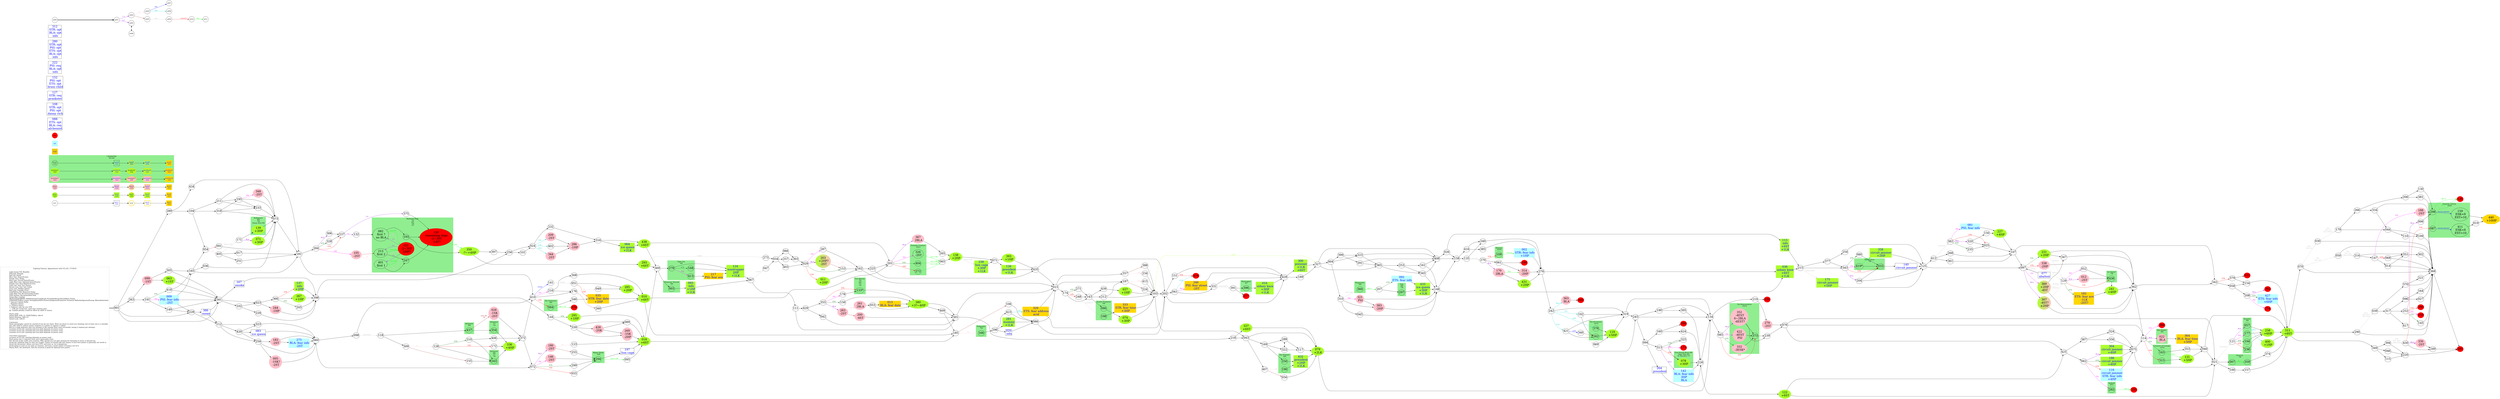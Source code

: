 digraph "Fighting Fantasy: Appointment with F.E.A.R." {
	// graph defaults
	rankdir=LR
	mclimit=20
	nodesep=.3 // changes horizontal separation of nodes
	ranksep=.4 // changes vertical separation of nodes
	node [height=.7
		width=.7
		shape=ellipse
		margin=0]
	edge[weight=5]

	// a box for a graph label
	// note that you can override the defaults set above
	myTitle [label = "Fighting Fantasy: Appointment with F.E.A.R. 17/18/16\n\n \
		Light Green Fill: Benefits\l \
		Pink Fill: Damage\l \
		Red Fill: Death\l \
		Blue Text: Items/Events\l \
		Purple Text: Shops\l \
		Blue Line: Forced Items/Events\l \
		Light Blue Line: Optional Items/Events\l \
		Purple Line: Dice Related Events\l \
		Pink Line: Stat Test Passed\l \
		Brown Line: Stat Test Failed\l \
		Grey Line: Hidden Option\l \
		Red Line: Possible Error\l \
		Gold/Yellow Fill: Required Nodes\l \
		Light Blue Fill: Recommended Nodes\l \
		Gold Outline: Recommended Path\l \
		Green Box: Combat\l \
		SK/ST/LK/AT/AR/HP: Skill/Stamina/Luck/Attack Strength/Attack Round/Hero Points\l \
		STR/PSI/ETS/BLA: Super Strength(red)/Psi-Powers(magenta)/Enhanced Technical Skills(darkgreen)/Energy Blast(darkviolet)\l \
		*: Special Combat Rules\l \
		-: Negative Status\l \
		+: Positive Status\l \
		?: Subtract only for non STR\l \
		^: -1SK per round lost, until next stamina gain\l \
		@: Combat penalty (could be offset by skills or items)\l\l \
		Starts with:\l \
		Initial Skill: STR: 13, PSI/ETS/BLA: 1d6+6\l \
		Initial Stamina: 2d6+12\l \
		Initial Luck: 1d6+6\l\l \
		Comments:\l \
		Some paragraphs cannot be reached if you do not cheat. Most are there to catch you cheating, but at least one is a mistake.\l \
		You only need to reduce enemy stamina to 2 points to capture a villain.\l \
		BLA in a node indicates that you attempt to fire energy blast until successful, losing 2 stamina per attempt.\l \
		Location of F.E.A.R. meeting and true path depends on power used.\l \
		Location of F.E.A.R. meeting and true path depends on power used.\l \
		Location of F.E.A.R. meeting and true path depends on power used.\l\l \
		True Path Comments:\l \
		Location of F.E.A.R. meeting depends on power used.\l \
		Each power has 2 required clues and 2 guessable clues.\l \
		Not all end of day nodes give stamina. Why should you not gain stamina for listening to music is beyond me.\l \
		Avoid the radiation dogs as they are stupid. Chance of instant kill and chance to lose hero points is generally not worth it.\l \
		Avoid the devastator unless you have ETS, and even so, he is dangerous.\l \
		Avoid going to aunt as you gain no stamina, and have a good chance of losing a lot of it.\l \
		Danny Rich, the alchemist, and the assassin is good for optional hero points.\l"
		color = "gray"
		shape = "box"
		margin = 0.1]

	subgraph Required {
		node [style = "filled" color = "gold" fillcolor = "gold" fontcolor = "blue" shape = "rect"]
		key3
		boo5
		dam5
		monboo5
		mondam5
		mon5
		013
		035
		182
		217
		246
		329
		333
		364
		440 [fontcolor = "black" shape = "octagon" label = "\N\n +10HP"]
	}

	subgraph Required2 {
		node [style = "filled" color = "gold2" fillcolor = "gold2" fontcolor = "blue" shape = "rect"]
		req2
	}

	subgraph Recommended {
		node [penwidth = 3 color = "gold"]
		txt2
		key2 [shape = "rect" fontcolor = "blue"]
		boo3 [style = "filled" fillcolor = "greenyellow"]
		boo4 [style = "filled" fillcolor = "greenyellow"]
		dam3 [style = "filled" fillcolor = "pink"]
		dam4 [style = "filled" fillcolor = "pink"]
		monboo3 [style = "filled" fillcolor = "greenyellow"]
		monboo4 [style = "filled" fillcolor = "greenyellow"]
		mondam3 [style = "filled" fillcolor = "pink"]
		mondam4 [style = "filled" fillcolor = "pink"]
		mon3
		mon4
	}
	
	subgraph Optional {
		node [style = "filled" color = "paleturquoise1" fillcolor = "paleturquoise1" fontcolor = "blue" shape = "rect"]
		opt
		002
		009
		081
		092
		116
		142
		275
		427
	}

	subgraph Combat {
		style = "filled" color = "palegreen2"
		subgraph cluster_MONSTER {
			label = "? MONSTER\n 0/0 0/0"
			mon1 [label = "\N\n text"]
			mon2 [shape = "rect" fontcolor = "blue" label = "\N\n text"]
			mon3 [label = "\N\n text"]
			mon4 [shape = "rect" fontcolor = "blue" label = "\N\n text"]
			mon5 [shape = "rect" fontcolor = "blue" label = "\N\n text"]
			monboo1 [style = "filled" color = "greenyellow" label = "\N\n text"]
			monboo2 [shape = "rect" style = "filled" color = "greenyellow" fontcolor = "blue" label = "\N\n text"]
			monboo3 [label = "\N\n text"]
			monboo4 [shape = "rect" fontcolor = "blue" label = "\N\n text"]
			monboo5 [shape = "rect" fontcolor = "blue" label = "\N\n text"]
			mondam1 [style = "filled" color = "pink" label = "\N\n text"]
			mondam2 [shape = "rect" style = "filled" color = "pink" fontcolor = "blue" label = "\N\n text"]
			mondam3 [label = "\N\n text"]
			mondam4 [shape = "rect" fontcolor = "blue" label = "\N\n text"]
			mondam5 [shape = "rect" fontcolor = "blue" label = "\N\n text"]
		}
		subgraph cluster_BODYGUARD_DANNY_RICH {
			label = "Bodyguard\n 8/9\n 7/8\n Danny Rich 9/8"
			139 [style = "filled" color = "greenyellow" label = "\N\n +3HP"]
		}
		subgraph cluster_ALCHEMIST {
			label = "Alchemist\n 8/6"
			437
		}
		subgraph cluster_ALCHEMIST2 {
			label = "Alchemist\n 7/7\n 7/6"
			354
		}
		subgraph cluster_ALCHEMIST3 {
			label = "Alchemist\n 8/6\n 7/7\n 7/6"
			243
		}
		subgraph cluster_RADIATION_DOG {
			label = "Radiation Dog*\n 7/5\n 6/5\n 7/6\n 7/7"
			031 [style = "filled" color = "red" label = "\N\n -2~3ST\n -1HP?"]
			082 [label = "\N\n first ?\n no BLA"]
			120 [style = "filled" color = "red" label = "\N\n remaining dogs\n -2~3ST\n -1AT?"]
			193
			213 [label = "\N\n first 2"]
			247
			401 [label = "\N\n first 1"]
		}
		subgraph cluster_THE_TORMENTOR {
			label = "The Tormentor\n 8/9"
			084
		}
		subgraph cluster_RIPPER_SHARK {
			label = "Ripper Shark\n 10/8"
			294
		}
		subgraph cluster_TIGER_CAT {
			label = "Tiger Cat\n 9/8"
			168
			278
			413
		}
		subgraph cluster_CHAINSAW_BRONSKI {
			label = "\'Chainsaw\' Bronski\n 8/8"
			003
		}
		subgraph cluster_FOUNTAIN_CREATURE {
			label = "Fountain Creature\n 10/11"
			272
			326
			404
		}
		subgraph cluster_PICKPOCKET {
			label = "Pickpocket\n 7/6"
			166
		}
		subgraph cluster_FIRE_WARRIOR {
			label = "Fire Warrior\n 7/6\n 6/6\n 7/5\n 7/5"
			133 [label = "\N*"]
		}
		subgraph cluster_SCARLET_PRANKSTER {
			label = "Scarlet Prankster\n 9/8"
			090
			198
		}
		subgraph cluster_MANTRAPPER {
			label = "Mantrapper\n 8/7"
			396
		}
		subgraph cluster_THE_SERPENT {
			label = "The Serpent*\n 8/8"
			196
			250
		}
		subgraph cluster_RINGMASTER {
			label = "Ringmaster\n 8/6"
			360
		}
		subgraph cluster_LION {
			label = "Lion\n 8/9\n 7/8"
			297
		}
		subgraph cluster_MUMMY {
			label = "Mummy\n 10/10"
			109
		}
		subgraph cluster_FOUR_ARMED_BEAST_TIGER_MAN_DR_MACABRE {
			label = "Four-Armed Beast 8/6\n Tiger Man 9/5\n Dr Macabre 7/7"
			078 [style = "filled" color = "greenyellow" label = "\N\n +3HP"]
		}
		subgraph cluster_THE_DEVASTATOR {
			label = "The Devastator\n 14/12"
			262
			378
		}
		subgraph cluster_THE_REINCARNATION {
			label = "The Reincarnation\n 10/12"
			422 [style = "filled" color = "pink" label = "\N\n -4EST\n PSI"]
			332 [style = "filled" color = "pink" label = "\N\n -3ESK*"]
			352 [style = "filled" color = "pink" label = "\N\n -4EST\n 0~2BLA\n -6EST?"]
			373
		}
		subgraph cluster_SIDNEY_KNOX {
			label = "Sidney Knox\n 7/6"
			033
			419 [label = "\N*"]
		}
		subgraph cluster_CREATURE_OF_CARNAGE {
			label = "Creature of Carnage\n 12/14"
			163
			315
		}
		subgraph cluster_ILLYA_KARPOV {
			label = "Illya Karpov\n 8/8"
			022 [style = "filled" color = "pink" label = "\N\n BLA"]
		}
		subgraph cluster_ANDROID {
			label = "Android\n 9/11"
			282
		}
		subgraph cluster_ICE_QUEEN {
			label = "Ice Queen*\n 7/8"
			436
		}
		subgraph cluster_ASSASSIN {
			label = "Assassin\n 7/6"
			007
			359
		}
		subgraph cluster_ASSASSIN2 {
			label = "Assassin\n 9/8"
			057
			177
			194
			236
		}
		subgraph cluster_TITANIUM_CYBORG {
			label = "Titanium Cyborg\n 18/20"
			087
			159 [label = "\N\n ESK=9\n EST=10"]
			298
			411 [label = "\N\n ESK=9\n EST=10"]
		}
	}

	subgraph Death {
		node [style = "filled" color = "red"]
		dea
		008
		031
		032
		048
		059
		136
		173
		184
		230
		277
		274
		292
		335
		376
		384
		390
		392
		414
	}

	subgraph Boost {
		node [style = "filled" color = "greenyellow"]
		boo1 [label = "\N\n text"]
		boo2 [shape = "rect" fontcolor = "blue" label = "\N\n text"]
		boo3 [label = "\N\n text"]
		boo4 [shape = "rect" fontcolor = "blue" label = "\N\n text"]
		boo5 [shape = "rect" fontcolor = "blue" label = "\N\n text"]
		002 [shape = "rect" fontcolor = "blue" label = "\N\n STR: fear info\n +1HP" tooltip = "executive jet"]
		010 [label = "\N\n +6ST"]
		011 [label = "\N\n +2HP"]
		016 [shape = "rect" fontcolor = "blue" label = "\N\n sidney knox\n +3HP\n +1LK" tooltip = "-40 reference"]
		018 [label = "\N\n +6ST"]
		035 [shape = "rect" fontcolor = "blue" label = "\N\n STR: fear date\n +2HP" tooltip = "27th"]
		037 [label = "\N\n +1HP"]
		038 [shape = "rect" fontcolor = "blue" label = "\N\n sidney knox\n +6ST\n +1LK" tooltip = "-40 reference"]
		063 [label = "\N\n +1ST"]
		064 [shape = "rect" fontcolor = "blue" label = "\N\n ice queen\n +1LK" tooltip = "-20 reference"]
		074 [label = "\N\n +3HP"]
		078 [label = "\N\n +3HP"]
		079 [label = "\N\n +2LK"]
		081 [shape = "rect" fontcolor = "blue" label = "\N\n PSI: fear info" tooltip = "gold watch"]
		093 [shape = "rect" fontcolor = "blue" label = "\N\n info\n +1HP\n +1LK" tooltip = "lola manche"]
		113 [shape = "rect" fontcolor = "blue" label = "\N\n info\n +6ST\n +1LK" tooltip = "appliances of the future"]
		116 [shape = "rect" fontcolor = "blue" label = "\N\n circuit jammer\n STR: fear info\n +4HP" tooltip = "parker airport"]
		119 [label = "\N\n +5HP"]
		122 [label = "\N\n +6ST"]
		124 [shape = "rect" fontcolor = "blue" label = "\N\n mantrapper\n 2HP\n +1LK" tooltip = "+60 reference"]
		131 [label = "\N\n +5HP"]
		126 [shape = "rect" fontcolor = "blue" label = "\N\n president\n +1LK" tooltip = "+100 reference"]
		137 [shape = "rect" fontcolor = "blue" label = "\N\n info\n +2HP" tooltip = "fear summit opposite 35"]
		138 [label = "\N\n +2HP"]
		142 [shape = "rect" fontcolor = "blue" label = "\N\n BLA: fear info\n 3HP\n BLA" tooltip = "Clancey Bay"]
		175 [shape = "rect" fontcolor = "blue" label = "\N\n circuit jammer\n +5HP"]
		186 [shape = "rect" fontcolor = "blue" label = "\N\n circuit jammer\n +4HP"]
		203 [color = "greenyellow:pink" label = "\N\n +2HP?\n -2ST"]
		227 [label = "\N\n +4HP"]
		231 [label = "\N\n +2HP"]
		238 [shape = "rect" fontcolor = "blue" label = "\N\n lion cage\n +3HP\n +1LK" tooltip = "+50 reference"]
		241 [label = "\N\n +4HP"]
		258 [label = "\N\n +6HP"]
		267 [label = "\N\n +1HP"]
		285 [label = "\N\n +2HP"]
		281 [shape = "rect" fontcolor = "blue" label = "\N\n mummy\n +1LK" tooltip = "2x reference"]
		293 [label = "\N\n +6ST"]
		295 [label = "\N\n +1HP"]
		300 [shape = "rect" fontcolor = "blue" label = "\N\n poisoner\n +1LK\n +6ST" tooltip = "-30 reference"]
		304 [shape = "rect" fontcolor = "blue" label = "\N\n circuit jammer\n +4HP"]
		307 [color = "greenyellow:pink" label = "\N\n -4ST?\n &plusmn;2HP"]
		311 [label = "\N\n +6ST"]
		333 [shape = "rect" fontcolor = "blue" label = "\N\n STR: fear time\n +3HP" tooltip = "9am"]
		336 [label = "\N\n +4HP"]
		337 [label = "\N\n +6ST"]
		350 [label = "\N\n -?~+4HP"]
		358 [shape = "rect" fontcolor = "blue" label = "\N\n circuit jammer\n +2HP"]
		364 [shape = "rect" fontcolor = "blue" label = "\N\n BLA: fear time\n +5HP" tooltip = "11am"]
		371 [label = "\N\n +3HP"]
		380 [label = "\N\n +3?~4HP"]
		389 [color = "greenyellow:pink" label = "\N\n +2HP\n -4ST"]
		393 [label = "\N\n +1HP"]
		400 [label = "\N\n +1HP"]
		427 [shape = "rect" fontcolor = "blue" label = "\N\n ETS: fear info\n +6HP" tooltip = "chinese laundry"]
		431 [label = "\N\n +2HP"]
		432 [shape = "rect" fontcolor = "blue" label = "\N\n president\n +2HP\n +2LK" tooltip = "+100 reference"]
		433 [shape = "rect" fontcolor = "blue" label = "\N\n ice queen\n +3HP\n +1LK" tooltip = "-20 reference"]
		438 [label = "\N\n +6ST"]
	}

	subgraph Damage {
		node [style = "filled" color = "pink"]
		dam1 [label = "\N\n text"]
		dam2 [shape = "rect" fontcolor = "blue" label = "\N\n text"]
		dam3 [label = "\N\n text"]
		dam4 [shape = "rect" fontcolor = "blue" label = "\N\n text"]
		dam5 [shape = "rect" fontcolor = "blue" label = "\N\n text"]
		005 [label = "\N\n -1SK?\n -2ST"]
		009 [shape = "rect" fontcolor = "blue" label = "\N\n PSI: fear info\n -2ST" tooltip = "pawnbroker"]
		012 [label = "\N\n -2ST"]
		028 [label = "\N\n -1SK\n -2ST"]
		099 [label = "\N\n -1ST"]
		105 [label = "\N\n -2ST"]
		146 [label = "\N\n -2ST"]
		170 [label = "\N\n 2BLA"]
		180 [label = "\N\n -2ST"]
		182 [shape = "rect" fontcolor = "blue" label = "\N\n ETS: fear ave\n -1LK\n -2ST?" tooltip = "3rd Ave"]
		183 [label = "\N\n -2ST"]
		188 [label = "\N\n -2ST"]
		200 [label = "\N\n -4ST"]
		209 [label = "\N\n -1SK\n -3ST"]
		209 [label = "\N\n -2ST"]
		217 [shape = "rect" fontcolor = "blue" label = "\N\n PSI: fear ave" tooltip = "5th Ave"]
		244 [label = "\N\n -1HP"]
		246 [shape = "rect" fontcolor = "blue" label = "\N\n PSI: fear street\n -2ST" tooltip = "209th Street"]
		261 [label = "\N\n 2BLA"]
		269 [label = "\N\n -1SK\n -2HP"]
		275 [shape = "rect" fontcolor = "blue" label = "\N\n BLA: fear info\n -2ST" tooltip = "submarine"]
		279 [label = "\N\n -2ST"]
		283 [label = "\N\n -2ST"]
		286 [label = "\N\n -1HP"]
		314 [label = "\N\n -2HP"]
		326 [label = "\N\n -2ST"]
		330 [label = "\N\n -2ST"]
		338 [label = "\N\n -2HP"]
		344 [label = "\N\n -2ST"]
		348 [label = "\N\n -2ST"]
		363 [label = "\N\n BLA"]
		367 [label = "\N\n 2BLA"]
		383 [label = "\N\n -2HP"]
		426 [label = "\N\n -2SK"]
	}
	
	subgraph Psi {
		node [style = "filled" color = "pink"]
		321 [label = "\N\n PSI"]
	}

	subgraph Key_Item {
		node [fontcolor = "blue" shape = "rect"]
		key1 [label = "\N\n text"]
		key2 [label = "\N\n text"]
		key3 [label = "\N\n text"]
		013 [label = "\N\n BLA: fear date" tooltip = "28th"]
		020 [label = "\N\n info" tooltip = "map, 12th Street, 2nd Ave"]
		077 [label = "\N\n abattoir" tooltip = "reference 129"]
		083 [label = "\N\n ice queen" tooltip = "-20 reference"]
		088 [label = "\N\n ETS: opt\n BLA: req\n alchemist" tooltip = "128th Street, 10th Ave"]
		092 [label = "\N\n ETS: fear info" tooltip = "quicksilver"]
		108 [label = "\N\n STR: opt\n PSI: opt\n danny rich" tooltip = "113, 58th Street"]
		127 [label = "\N\n STR: req\n prankster" tooltip = "-50 reference"]
		152 [label = "\N\n PSI: opt\n ETS: opt\n brain child" tooltip = "100th Street"]
		140 [label = "\N\n circuit jammer"]
		167 [label = "\N\n smoke" tooltip = "-20 reference"]
		197 [label = "\N\n lion cage" tooltip = "444-5666, lion cage, +50 reference"]
		222 [label = "\N\n PSI: req\n BLA: opt\n info" tooltip = "tiger cat can disguise as a pussy cat"]
		264 [label = "\N\n president" tooltip = "+100 reference"]
		280 [label = "\N\n STR: opt\n PSI: opt\n ETS: opt\n BLA: opt\n info" tooltip = "tormenter/richard storm, ice queen/slyvia frost, dr macabre/marcus buletta, likely to rob chemist"]
		312 [label = "\N\n STR: opt\n BLA: opt\n info" tooltip = "rat-face flanagan and marcus buletta know assassination attempt"]
		329 [label = "\N\n ETS: fear address\n acid" tooltip = "address 176"]
		386 [label = "\N\n susan" tooltip = "555-9999"]

	}

	mon1 -> mon2 -> mon3 -> mon4 -> mon5
	boo1 -> boo2 -> boo3 -> boo4 -> boo5
	dam1 -> dam2 -> dam3 -> dam4 -> dam5
	txt1 -> key1 -> txt2 -> key2 -> key3
	monboo1 -> monboo2 -> monboo3 -> monboo4 -> monboo5
	mondam1 -> mondam2 -> mondam3 -> mondam4 -> mondam5

	myTitle -> 001 [penwidth = 3 arrowhead = none]
	z000 -> z001 [penwidth = 3]
	z001 -> z002 [color = "purple" fontcolor = "purple" label = "1-3"]
	z001 -> z003 [color = "purple" fontcolor = "purple" label = "4-6"]
	z002 -> z004 [color = "pink" fontcolor = "pink" label = "LK"]
	z002 -> z005 [color = "brown" fontcolor = "brown"]
	z003 -> z006 [dir = "both"]
	z004 -> z007 [color = "blue" fontcolor = "blue" label = "req"]
	z004 -> z008 [color = "cyan3" fontcolor = "cyan3" label = "-opt"]
	z005 -> z009 [color = "grey" fontcolor = "grey" label = "info"]
	z009 -> z010 [color = "red" fontcolor = "red" label = "error(?)"]
	z010 -> z011 [color = "green" fontcolor = "green" label = "flee"]
	{
		rank = same
		z003
		z006
	}
	{
		rank = same
		010
		018
		438
		293
	}
	{
		rank = same
		079
		327
	}
	{
		rank = same
		038
		076
		113
		122
	}
	
	001 -> 263
	001 -> 289
	001 -> 228
	001 -> 341
	002 -> 276
	003 -> 093
	004 -> 399
	004 -> 310
	004 -> 223
	005 -> 060
	006 -> 298
	007 -> 359 [color = "green" fontcolor = "green" label = "AR>2"]
	008
	009 -> 165
	009 -> 341
	009 -> 228
	010 -> 201
	010 -> 185
	011 -> 162
	012 -> 436
	013 -> 380
	014 -> 351
	014 -> 368
	015 -> 187
	015 -> 174
	015 -> 357
	016 -> 428
	017 -> 181
	018 -> 369
	018 -> 185
	019 -> 440
	020 -> 086
	021 -> 100
	021 -> 007
	021 -> 121 [color = "grey" fontcolor = "grey" label = "president"]
	022 -> 364
	023 -> 366
	023 -> 244
	024 -> 402 [color = "cyan3" fontcolor = "cyan3" label = "ETS"]
	024 -> 209 [color = "cyan3" fontcolor = "cyan3" label = "PSI"]
	024 -> 344 [color = "cyan3" fontcolor = "cyan3" label = "BLA"]
	024 -> 232
	025 -> 107
	026 -> 158
	026 -> 113
	027 -> 368
	028 -> 372
	029 -> 287 [color = "magenta" fontcolor = "magenta" label = "PSI"]
	029 -> 203 [color = "darkviolet" fontcolor = "darkviolet" label = "BLA"]
	029 -> 011 [color = "red" fontcolor = "red" label = "STR"]
	029 -> 153 [color = "darkgreen" fontcolor = "darkgreen" label = "ETS"]
	030 -> 368
	030 -> 179 [color = "grey" fontcolor = "grey" label = "ETS\n fear ave\n fear address"]
	//031 -> 082 [color = "purple" fontcolor = "purple" label = "1-5"]
	082 -> 031 [dir = back color = "purple" fontcolor = "purple" label = "1-5"]
	//031 -> 082 [color = "pink" fontcolor = "pink" label = "LK"]
	082 -> 031 [dir = back color = "pink" fontcolor = "pink" label = "LK"]
	//031 -> 213 [color = "purple" fontcolor = "purple" label = "1-5"]
	213 -> 031 [dir = back color = "purple" fontcolor = "purple" label = "1-5"]
	//031 -> 213 [color = "pink" fontcolor = "pink" label = "LK"]
	213 -> 031 [dir = back color = "pink" fontcolor = "pink" label = "LK"]
	//031 -> 401 [color = "purple" fontcolor = "purple" label = "1-5"]
	401 -> 031 [dir = back color = "purple" fontcolor = "purple" label = "1-5"]
	//031 -> 401 [color = "pink" fontcolor = "pink" label = "LK"]
	401 -> 031 [dir = back color = "pink" fontcolor = "pink" label = "LK"]
	032
	033 -> 140
	034 -> 066
	034 -> 403
	034 -> 257
	035 -> 010
	036 -> 073
	037 -> 103
	038 -> 215
	039 -> 370
	039 -> 317
	040 -> 021
	040 -> 311
	041 -> 246 [color = "magenta" fontcolor = "magenta" label = "PSI"]
	041 -> 414 [color = "cyan3" fontcolor = "cyan3" label = "STR"]
	041 -> 331
	042 -> 301
	043 -> 407
	043 -> 169
	043 -> 079
	044 -> 199
	044 -> 110
	045 -> 148
	046 -> 220
	047 -> 034
	048
	049 -> 285
	050 -> 214 [color = "grey" fontcolor = "grey" label = "PSI\n fear ave\n fear street"]
	050 -> 368
	051 -> 035 [color = "red" fontcolor = "red" label = "STR"]
	051 -> 285
	052 -> 436
	053 -> 013
	053 -> 380
	054 -> 405 [color = "pink" fontcolor = "pink" label = "LK"]
	054 -> 091 [color = "brown" fontcolor = "brown"]
	055 -> 294
	056 -> 079
	057 -> 400 [color = "cyan3" fontcolor = "cyan3" label = "BLA"]
	057 -> 258
	058 -> 154
	058 -> 208
	059
	060 -> 072
	060 -> 098
	061 -> 184
	061 -> 314
	062 -> 186 [color = "darkgreen" fontcolor = "darkgreen" label = "ETS"]
	062 -> 116 [color = "red" fontcolor = "red" label = "STR"]
	062 -> 282 [color = "magenta" fontcolor = "magenta" label = "PSI"]
	062 -> 304 [color = "darkviolet" fontcolor = "darkviolet" label = "BLA"]
	063 -> 341
	064 -> 438
	065 -> 138
	066 -> 303
	067 -> 111
	067 -> 047 [color = "grey" fontcolor = "grey" label = "smoke"]
	068 -> 351
	068 -> 368
	069 -> 119
	070 -> 030 [color = "grey" fontcolor = "grey" label = "ETS\n fear ave"]
	070 -> 050 [color = "grey" fontcolor = "grey" label = "PSI\n fear ave"]
	070 -> 368
	071 -> 126
	071 -> 393
	072 -> 299 [color = "darkgreen" fontcolor = "darkgreen" label = "ETS"]
	072 -> 180 [color = "darkviolet" fontcolor = "darkviolet" label = "BLA"]
	072 -> 146 [color = "magenta" fontcolor = "magenta" label = "PSI"]
	072 -> 055 [color = "red" fontcolor = "red" label = "STR"]
	073 -> 181
	074 -> 103
	075 -> 021
	075 -> 114
	076 -> 425
	076 -> 021
	076 -> 114
	//077 -> 097
	078 -> 226
	079 -> 245
	079 -> 134
	080 -> 033
	081 -> 227
	082 -> 031 [color = "green" fontcolor = "green" label = "lose AR"]
	082 -> 193
	083 -> 060
	084 -> 346
	084 -> 376 [color = "green" fontcolor = "green" label = "AR > 10"]
	085 -> 332 [color = "darkgreen" fontcolor = "darkgreen" label = "ETS"]
	085 -> 422 [color = "magenta" fontcolor = "magenta" label = "PSI"]
	085 -> 352 [color = "darkviolet" fontcolor = "darkviolet" label = "BLA"]
	085 -> 373 [color = "red" fontcolor = "red" label = "STR"]
	086 -> 015
	086 -> 202
	087 -> 411 [color = "blue" fontcolor = "blue" label = "circuit jammer"]
	087 -> 136 [color = "green" fontcolor = "green" label = "AR>3"]
	088
	089 -> 018
	090 -> 074
	091 -> 073
	092 -> 433
	093 -> 067
	094 -> 313
	094 -> 160
	094 -> 264
	095 -> 018
	096 -> 027
	096 -> 164
	097 -> 389 [color = "magenta" fontcolor = "magenta" label = "PSI"]
	097 -> 307 [color = "darkviolet" fontcolor = "darkviolet" label = "BLA"]
	097 -> 338 [color = "red" fontcolor = "red" label = "STR"]
	097 -> 231 [color = "darkgreen" fontcolor = "darkgreen" label = "ETS"]
	097 -> 077 [dir = both color = "grey:black" fontcolor = "grey" label = "ice queen"]
	098 -> 410
	098 -> 118 [color = "grey" fontcolor = "grey" label = "alchemist"]
	099 -> 063
	099 -> 305
	100 -> 157
	101 -> 024
	102 -> 023
	102 -> 229
	103 -> 202
	103 -> 327 [color = "greenyellow" fontcolor = "greenyellow" label = "+6ST"]
	103 -> 043
	104 -> 318
	104 -> 211
	104 -> 054
	105 -> 401 [color = "pink" fontcolor = "pink" label = "LK"]
	105 -> 213 [color = "brown" fontcolor = "brown"]
	106 -> 086
	107 -> 342
	107 -> 097
	108
	109 -> 002 [color = "green" fontcolor = "green" label = "EST&le;4"]
	110 -> 199
	111 -> 429
	111 -> 301
	112 -> 420
	112 -> 323
	112 -> 259
	113 -> 215
	114 -> 315 [color = "red" fontcolor = "red" label = "STR"]
	114 -> 384 [color = "magenta" fontcolor = "magenta" label = "PSI"]
	114 -> 022 [color = "darkviolet" fontcolor = "darkviolet" label = "BLA"]
	114 -> 163 [color = "darkgreen" fontcolor = "darkgreen" label = "ETS"]
	115 -> 220
	116 -> 075
	117 -> 079
	118 -> 437
	118 -> 309
	119 -> 319
	120 -> 350 [color = "green" fontcolor = "green" label = "win"]
	121 -> 236 [color = "red" fontcolor = "red" label = "STR"]
	121 -> 057 [color = "darkviolet" fontcolor = "darkviolet" label = "BLA"]
	121 -> 177 [color = "magenta" fontcolor = "magenta" label = "PSI"]
	121 -> 194 [color = "darkgreen" fontcolor = "darkgreen" label = "ETS"]
	122 -> 021
	122 -> 425
	123 -> 018
	124 -> 067
	125 -> 412
	125 -> 097
	126 -> 435
	127
	128 -> 172 [color = "red" fontcolor = "red" label = "STR"]
	128 -> 210 [color = "darkgreen" fontcolor = "darkgreen" label = "ETS"]
	128 -> 243
	129 -> 436 [color = "red" fontcolor = "red" label = "STR"]
	129 -> 182 [color = "darkgreen" fontcolor = "darkgreen" label = "ETS"]
	129 -> 052 [color = "magenta" fontcolor = "magenta" label = "PSI"]
	129 -> 012 [color = "darkviolet" fontcolor = "darkviolet" label = "BLA"]
	130 -> 298
	131 -> 040
	132 -> 082
	133 -> 380
	134 -> 219
	134 -> 085
	135 -> 240
	135 -> 270 [color = "grey" fontcolor = "grey" label = "mummy"]
	136
	137 -> 398
	138 -> 071
	138 -> 238 [color = "grey" fontcolor = "grey" label = "brain child"]
	139 -> 073
	140 -> 125
	141 -> 051 [color = "grey" fontcolor = "grey" label = "susan"]
	142 -> 226
	143 -> 439
	143 -> 090
	143 -> 212
	144 -> 295 [color = "darkgreen" fontcolor = "darkgreen" label = "ETS"]
	144 -> 339
	145 -> 368
	146 -> 294
	147 -> 068 [color = "red" fontcolor = "red" label = "STR"]
	147 -> 188 [color = "magenta" fontcolor = "magenta" label = "PSI"]
	147 -> 014
	148 -> 158
	148 -> 038
	149 -> 341
	149 -> 228
	150 -> 227
	151 -> 428
	151 -> 414 [color = "red" fontcolor = "red" label = "STR"]
	152
	153 -> 162
	154 -> 311
	155 -> 243
	156 -> 380
	157 -> 311
	158 -> 416
	158 -> 135
	159 -> 440
	160 -> 424
	160 -> 008
	161 -> 408
	161 -> 148
	162 -> 015
	162 -> 225
	163 -> 353
	163 -> 131 [color = "green" fontcolor = "green" label = "win"]
	164 -> 368
	165 -> 036
	165 -> 054
	165 -> 181
	166 -> 296
	167 -> 398
	168 -> 124
	169 -> 322
	169 -> 288
	169 -> 250
	170 -> 314 [color = "green" fontcolor = "green" label = "flee"]
	170 -> 431
	171 -> 371 [color = "darkviolet" fontcolor = "darkviolet" label = "BLA"]
	171 -> 139
	172 -> 336
	173
	174 -> 248 [color = "red" fontcolor = "red" label = "STR"]
	174 -> 271 [color = "darkgreen" fontcolor = "darkgreen" label = "ETS"]
	174 -> 143
	175 -> 125
	176 -> 049 [color = "pink" fontcolor = "pink" label = "SK"]
	176 -> 260 [color = "brown" fontcolor = "brown"]
	177 -> 258
	178 -> 133
	179 -> 266
	179 -> 044
	180 -> 123 [color = "pink" fontcolor = "pink" label = "SK"]
	180 -> 255 [color = "brown" fontcolor = "brown"]
	181 -> 284
	181 -> 410
	182 -> 241
	183 -> 275
	183 -> 060
	184
	185 -> 166 [color = "pink" fontcolor = "pink" label = "SK"]
	185 -> 106 [color = "brown" fontcolor = "brown"]
	186 -> 075
	187 -> 415 [color = "pink" fontcolor = "pink" label = "SK"]
	187 -> 224 [color = "brown" fontcolor = "brown"]
	188 -> 298
	189 -> 327
	190 -> 134
	190 -> 395
	191 -> 418 [color = "darkgreen" fontcolor = "darkgreen" label = "ETS"]
	191 -> 009 [color = "magenta" fontcolor = "magenta" label = "PSI"]
	191 -> 149
	192 -> 262
	192 -> 319
	193 -> 120
	193 -> 350
	194 -> 258
	195 -> 348 [color = "magenta" fontcolor = "magenta" label = "PSI"]
	195 -> 233
	195 -> 073
	196 -> 432
	197 -> 018
	198 -> 333
	199 -> 368
	200 -> 301
	201 -> 272 [color = "red" fontcolor = "red" label = "STR"]
	201 -> 326 [color = "magenta" fontcolor = "magenta" label = "PSI"]
	201 -> 367 [color = "darkviolet" fontcolor = "darkviolet" label = "BLA"]
	201 -> 404 [color = "darkgreen" fontcolor = "darkgreen" label = "ETS"]
	202 -> 151
	202 -> 041
	202 -> 428
	203 -> 153 [color = "brown" fontcolor = "brown"]
	203 -> 162 [color = "pink" fontcolor = "pink" label = "SK"]
	204 -> 033
	204 -> 125
	205 -> 398
	206 -> 381
	206 -> 130
	207 -> 092 [color = "darkgreen" fontcolor = "darkgreen" label = "ETS"]
	207 -> 297
	208 -> 274 [color = "magenta" fontcolor = "magenta" label = "PSI"]
	208 -> 427 [color = "darkgreen" fontcolor = "darkgreen" label = "ETS"]
	208 -> 392 [color = "darkviolet" fontcolor = "darkviolet" label = "BLA"]
	209 -> 286
	210 -> 406
	210 -> 243
	211 -> 195
	211 -> 233
	211 -> 073
	212 -> 187
	212 -> 103
	213 -> 247
	213 -> 031 [color = "green" fontcolor = "green" label = "lose AR"]
	214 -> 351
	214 -> 147
	215 -> 343
	215 -> 377
	215 -> 175 [color = "grey" fontcolor = "grey" label = "sidney knox"]
	216 -> 308
	216 -> 176
	217 -> 124
	218 -> 337
	218 -> 043
	219 -> 230
	219 -> 279
	220 -> 292
	221 -> 368
	222
	223 -> 408
	223 -> 365
	224 -> 103
	225 -> 201
	225 -> 435
	226 -> 134
	226 -> 122
	227 -> 107
	228 -> 112
	228 -> 386
	229 -> 398
	230
	231 -> 362
	231 -> 129 [color = "grey" fontcolor = "grey" label = "abattoir"]
	231 -> 347
	232 -> 316
	233 -> 073
	234 -> 103
	235 -> 025
	236 -> 258
	237 -> 132 [color = "purple" fontcolor = "purple" label = "1-4"]
	237 -> 375 [color = "purple" fontcolor = "purple" label = "5-6"]
	238 -> 071
	239 -> 076
	240 -> 276
	241 -> 362
	242 -> 378 [color = "cyan3" fontcolor = "cyan3" label = "STR"]
	242 -> 421 [color = "cyan3" fontcolor = "cyan3" label = "ETS"]
	242 -> 192 [color = "cyan3" fontcolor = "cyan3" label = "PSI"]
	242 -> 363 [color = "cyan3" fontcolor = "cyan3" label = "BLA"]
	242 -> 319
	243 -> 336
	244 -> 398
	245 -> 190
	245 -> 094
	245 -> 134
	246 -> 428
	246 -> 331
	247 -> 120
	248 -> 143
	248 -> 198 [color = "grey" fontcolor = "grey" label = "prankster"]
	249 -> 292
	250 -> 432
	251 -> 181
	252 -> 390 [color = "red" fontcolor = "red" label = "STR"]
	252 -> 059 [color = "magenta" fontcolor = "magenta" label = "PSI"]
	252 -> 145 [color = "darkgreen" fontcolor = "darkgreen" label = "ETS"]
	252 -> 006 [color = "darkviolet" fontcolor = "darkviolet" label = "BLA"]
	253 -> 161
	253 -> 345
	254 -> 125
	255 -> 294
	256 -> 024
	256 -> 101
	257 -> 303
	258 -> 311
	259 -> 183
	259 -> 005
	259 -> 060
	260 -> 010
	261 -> 053
	262 -> 119
	263 -> 099
	263 -> 191
	264 -> 226
	265 -> 138
	266 -> 334
	266 -> 206
	267 -> 398
	268 -> 107
	269 -> 018
	270 -> 170 [color = "darkviolet" fontcolor = "darkviolet" label = "BLA"]
	270 -> 109 [color = "red" fontcolor = "red" label = "STR"]
	270 -> 061
	271 -> 143
	272 -> 065 [color = "green" fontcolor = "green" label = "win 4 AR"]
	273 -> 034
	274
	275 -> 060
	276 -> 242
	276 -> 038
	277
	278 -> 413 [color = "magenta" fontcolor = "magenta" label = "PSI"]
	278 -> 168 [color = "darkgreen" fontcolor = "darkgreen" label = "ETS"]
	278 -> 124
	279 -> 076
	280
	281 -> 086
	282 -> 335 [color = "green" fontcolor = "green" label = "AR>2"]
	283 -> 261 [color = "pink" fontcolor = "pink" label = "SK"]
	283 -> 200 [color = "brown" fontcolor = "brown"]
	284 -> 328 [color = "darkgreen" fontcolor = "darkgreen" label = "ETS"]
	284 -> 306 [color = "darkviolet" fontcolor = "darkviolet" label = "BLA"]
	284 -> 105 [color = "magenta" fontcolor = "magenta" label = "PSI"]
	284 -> 237 [color = "red" fontcolor = "red" label = "STR"]
	285 -> 010
	286 -> 316
	287 -> 162
	//288 -> 322
	288 -> 117
	289 -> 434
	289 -> 104
	290 -> 039 [color = "grey" fontcolor = "grey" label = "BLA\n fear date\n fear time"]
	290 -> 368
	291 -> 408
	291 -> 365
	292
	293 -> 369
	293 -> 273 [color = "grey" fontcolor = "grey" label = "smoke"]
	294 -> 095 [color = "green" fontcolor = "green" label = "lose 4 AR"]
	294 -> 197
	295 -> 018
	296 -> 423
	296 -> 281
	296 -> 020
	297 -> 433
	298 -> 159 [color = "blue" fontcolor = "blue" label = "circuit jammer"]
	298 -> 136 [color = "green" fontcolor = "green" label = "AR>3"]
	299 -> 294
	300 -> 327
	301 -> 015
	301 -> 218
	302 -> 368
	303 -> 029
	304 -> 075
	305 -> 165
	305 -> 341
	306 -> 237
	307 -> 362
	307 -> 129 [color = "grey" fontcolor = "grey" label = "abattoir"]
	308 -> 010
	309 -> 128 [color = "pink" fontcolor = "pink" label = "LK"]
	309 -> 155 [color = "brown" fontcolor = "brown"]
	310 -> 383
	310 -> 045
	310 -> 321 [color = "magenta" fontcolor = "magenta" label = "PSI"]
	310 -> 360 [color = "grey" fontcolor = "grey" label = "lion cage"]
	311 -> 349
	311 -> 070
	311 -> 290
	312
	313 -> 325 [color = "darkgreen" fontcolor = "darkgreen" label = "ETS"]
	313 -> 173 [color = "magenta" fontcolor = "magenta" label = "PSI"]
	313 -> 078 [color = "red" fontcolor = "red" label = "STR"]
	313 -> 142 [color = "darkviolet" fontcolor = "darkviolet" label = "BLA"]
	314 -> 276
	315 -> 131
	316 -> 438
	316 -> 064
	317 -> 417
	317 -> 252
	317 -> 096
	318 -> 233
	318 -> 195
	318 -> 073
	319 -> 134
	319 -> 245
	320 -> 150
	320 -> 025
	321 -> 383
	321 -> 148
	322 -> 288 [dir = both constraint = false]
	322 -> 117
	323 -> 060
	324 -> 075
	325 -> 078
	326 -> 065 [color = "green" fontcolor = "green" label = "win 4 AR"]
	327 -> 365
	327 -> 408
	327 -> 004
	328 -> 237
	329 -> 015
	329 -> 202
	330 -> 249
	331 -> 391 [color = "grey" fontcolor = "grey" label = "mantrapper"]
	331 -> 428
	332 -> 373
	333 -> 103
	334 -> 044
	334 -> 368
	335
	336 -> 372
	337 -> 079
	338 -> 362
	338 -> 129 [color = "grey" fontcolor = "grey" label = "abattoir"]
	339 -> 269
	339 -> 426
	339 -> 089
	340 -> 069 [color = "pink" fontcolor = "pink" label = "SK"]
	340 -> 262 [color = "brown" fontcolor = "brown"]
	341 -> 102
	341 -> 023
	341 -> 167
	342 -> 379 [color = "red" fontcolor = "red" label = "STR"]
	342 -> 058
	343 -> 033 [color = "red" fontcolor = "red" label = "STR"]
	343 -> 204 [color = "darkviolet" fontcolor = "darkviolet" label = "BLA"]
	343 -> 419 [color = "magenta" fontcolor = "magenta" label = "PSI"]
	343 -> 080 [color = "darkgreen" fontcolor = "darkgreen" label = "ETS"]
	344 -> 286
	345 -> 408
	345 -> 148
	346 -> 035
	347 -> 362
	348 -> 073
	349 -> 394
	349 -> 046
	349 -> 115
	350 -> 293
	350 -> 397
	351 -> 302
	352 -> 373
	352 -> 239
	353 -> 040
	354 -> 336
	355 -> 133 [color = "red" fontcolor = "red" label = "STR"]
	355 -> 178 [color = "magenta" fontcolor = "magenta" label = "PSI"]
	355 -> 156 [color = "darkgreen" fontcolor = "darkgreen" label = "ETS"]
	355 -> 283 [color = "darkviolet" fontcolor = "darkviolet" label = "BLA"]
	356 -> 075
	357 -> 388 [color = "brown" fontcolor = "brown"]
	357 -> 234 [color = "pink" fontcolor = "pink" label = "SK"]
	358 -> 125
	359 -> 374
	360 -> 207 [color = "green" fontcolor = "green" label = "AR>1"]
	361 -> 107
	362 -> 114
	362 -> 342
	363 -> 048
	364 -> 040
	365 -> 345
	365 -> 253
	366 -> 205 [color = "darkgreen" fontcolor = "darkgreen" label = "ETS"]
	366 -> 137 [color = "red" fontcolor = "red" label = "STR"]
	366 -> 267
	367 -> 265
	368 -> 292
	369 -> 003
	369 -> 278
	370 -> 221
	370 -> 368
	371 -> 073
	372 -> 072
	372 -> 410
	373 -> 239
	374 -> 311
	375 -> 120
	376
	377 -> 254
	377 -> 343
	378 -> 119
	379 -> 032
	379 -> 154
	380 -> 301
	380 -> 409
	381 -> 368
	382 -> 320 [color = "darkviolet" fontcolor = "darkviolet" label = "BLA"]
	382 -> 081 [color = "magenta" fontcolor = "magenta" label = "PSI"]
	382 -> 025 [color = "red" fontcolor = "red" label = "STR"]
	382 -> 235 [color = "darkgreen" fontcolor = "darkgreen" label = "ETS"]
	383 -> 148
	384
	385 -> 276
	386 -> 112
	386 -> 341
	387 -> 356
	387 -> 324
	388 -> 103
	389 -> 362
	389 -> 347
	389 -> 129 [color = "grey" fontcolor = "grey" label = "abattoir"]
	390
	391 -> 277
	391 -> 396
	392
	393 -> 435
	394 -> 220
	394 -> 430 [color = "grey" fontcolor = "grey" label = "STR\n fear date\n fear time"]
	395 -> 226
	396 -> 016
	397 -> 256
	398 -> 256
	398 -> 144
	399 -> 223
	399 -> 291
	400 -> 311
	401 -> 031 [color = "green" fontcolor = "green" label = "lose AR"]
	401 -> 247
	402 -> 286
	403 -> 029
	404 -> 065 [color = "green" fontcolor = "green" label = "win 4 AR"]
	405 -> 251
	405 -> 017
	405 -> 171 [color = "grey" fontcolor = "grey" label = "danny rich"]
	406 -> 372
	407 -> 196 [color = "pink" fontcolor = "pink" label = "LK"]
	407 -> 056 [color = "brown" fontcolor = "brown"]
	408 -> 158
	408 -> 026
	409 -> 185
	409 -> 301
	410 -> 141 [color = "blue" fontcolor = "blue" label = "susan"]
	410 -> 084 [color = "red" fontcolor = "red" label = "STR"]
	410 -> 216 [color = "magenta" fontcolor = "magenta" label = "PSI"]
	410 -> 176
	411 -> 019
	412 -> 361
	412 -> 268
	412 -> 382 [color = "grey" fontcolor = "grey" label = "poisoner"]
	413 -> 217
	414
	415 -> 103
	416 -> 385
	416 -> 240
	417 -> 368
	418 -> 341
	418 -> 165
	419 -> 358 [color = "green" fontcolor = "green" label = "win"]
	419 -> 033
	420 -> 083
	420 -> 323
	420 -> 259
	421 -> 340 [color = "blue" fontcolor = "blue" label = "acid"]
	421 -> 262
	421 -> 319
	422 -> 373
	423 -> 329 [color = "cyan3" fontcolor = "cyan3" label = "ETS"]
	423 -> 086
	424 -> 226
	425 -> 387
	425 -> 062
	426 -> 269
	426 -> 089
	427 -> 311
	428 -> 189
	428 -> 300
	429 -> 042
	429 -> 355
	430 -> 087 [color = "red" fontcolor = "red" label = "STR"]
	430 -> 330 [color = "darkviolet" fontcolor = "darkviolet" label = "BLA"]
	430 -> 249
	431 -> 276
	432 -> 079
	433 -> 148
	434 -> 181
	435 -> 015
	435 -> 202
	436 -> 241
	437 -> 028 [color = "brown" fontcolor = "brown" label = "lose AR\n LK"]
	437 -> 354
	438 -> 201
	438 -> 369
	439 -> 037
	440
	
	001 [fontsize=25]
	002 [fontsize=25]
	003 [fontsize=25]
	004 [fontsize=25]
	005 [fontsize=25]
	006 [fontsize=25]
	007 [fontsize=25]
	008 [fontsize=25]
	009 [fontsize=25]
	010 [fontsize=25]
	011 [fontsize=25]
	012 [fontsize=25]
	013 [fontsize=25]
	014 [fontsize=25]
	015 [fontsize=25]
	016 [fontsize=25]
	017 [fontsize=25]
	018 [fontsize=25]
	019 [fontsize=25]
	020 [fontsize=25]
	021 [fontsize=25]
	022 [fontsize=25]
	023 [fontsize=25]
	024 [fontsize=25]
	025 [fontsize=25]
	026 [fontsize=25]
	027 [fontsize=25]
	028 [fontsize=25]
	029 [fontsize=25]
	030 [fontsize=25]
	031 [fontsize=25]
	032 [fontsize=25]
	033 [fontsize=25]
	034 [fontsize=25]
	035 [fontsize=25]
	036 [fontsize=25]
	037 [fontsize=25]
	038 [fontsize=25]
	039 [fontsize=25]
	040 [fontsize=25]
	041 [fontsize=25]
	042 [fontsize=25]
	043 [fontsize=25]
	044 [fontsize=25]
	045 [fontsize=25]
	046 [fontsize=25]
	047 [fontsize=25]
	048 [fontsize=25]
	049 [fontsize=25]
	050 [fontsize=25]
	051 [fontsize=25]
	052 [fontsize=25]
	053 [fontsize=25]
	054 [fontsize=25]
	055 [fontsize=25]
	056 [fontsize=25]
	057 [fontsize=25]
	058 [fontsize=25]
	059 [fontsize=25]
	060 [fontsize=25]
	061 [fontsize=25]
	062 [fontsize=25]
	063 [fontsize=25]
	064 [fontsize=25]
	065 [fontsize=25]
	066 [fontsize=25]
	067 [fontsize=25]
	068 [fontsize=25]
	069 [fontsize=25]
	070 [fontsize=25]
	071 [fontsize=25]
	072 [fontsize=25]
	073 [fontsize=25]
	074 [fontsize=25]
	075 [fontsize=25]
	076 [fontsize=25]
	077 [fontsize=25]
	078 [fontsize=25]
	079 [fontsize=25]
	080 [fontsize=25]
	081 [fontsize=25]
	082 [fontsize=25]
	083 [fontsize=25]
	084 [fontsize=25]
	085 [fontsize=25]
	086 [fontsize=25]
	087 [fontsize=25]
	088 [fontsize=25]
	089 [fontsize=25]
	090 [fontsize=25]
	091 [fontsize=25]
	092 [fontsize=25]
	093 [fontsize=25]
	094 [fontsize=25]
	095 [fontsize=25]
	096 [fontsize=25]
	097 [fontsize=25]
	098 [fontsize=25]
	099 [fontsize=25]
	100 [fontsize=25]
	101 [fontsize=25]
	102 [fontsize=25]
	103 [fontsize=25]
	104 [fontsize=25]
	105 [fontsize=25]
	106 [fontsize=25]
	107 [fontsize=25]
	108 [fontsize=25]
	109 [fontsize=25]
	110 [fontsize=25]
	111 [fontsize=25]
	112 [fontsize=25]
	113 [fontsize=25]
	114 [fontsize=25]
	115 [fontsize=25]
	116 [fontsize=25]
	117 [fontsize=25]
	118 [fontsize=25]
	119 [fontsize=25]
	120 [fontsize=25]
	121 [fontsize=25]
	122 [fontsize=25]
	123 [fontsize=25]
	124 [fontsize=25]
	125 [fontsize=25]
	126 [fontsize=25]
	127 [fontsize=25]
	128 [fontsize=25]
	129 [fontsize=25]
	130 [fontsize=25]
	131 [fontsize=25]
	132 [fontsize=25]
	133 [fontsize=25]
	134 [fontsize=25]
	135 [fontsize=25]
	136 [fontsize=25]
	137 [fontsize=25]
	138 [fontsize=25]
	139 [fontsize=25]
	140 [fontsize=25]
	141 [fontsize=25]
	142 [fontsize=25]
	143 [fontsize=25]
	144 [fontsize=25]
	145 [fontsize=25]
	146 [fontsize=25]
	147 [fontsize=25]
	148 [fontsize=25]
	149 [fontsize=25]
	150 [fontsize=25]
	151 [fontsize=25]
	152 [fontsize=25]
	153 [fontsize=25]
	154 [fontsize=25]
	155 [fontsize=25]
	156 [fontsize=25]
	157 [fontsize=25]
	158 [fontsize=25]
	159 [fontsize=25]
	160 [fontsize=25]
	161 [fontsize=25]
	162 [fontsize=25]
	163 [fontsize=25]
	164 [fontsize=25]
	165 [fontsize=25]
	166 [fontsize=25]
	167 [fontsize=25]
	168 [fontsize=25]
	169 [fontsize=25]
	170 [fontsize=25]
	171 [fontsize=25]
	172 [fontsize=25]
	173 [fontsize=25]
	174 [fontsize=25]
	175 [fontsize=25]
	176 [fontsize=25]
	177 [fontsize=25]
	178 [fontsize=25]
	179 [fontsize=25]
	180 [fontsize=25]
	181 [fontsize=25]
	182 [fontsize=25]
	183 [fontsize=25]
	184 [fontsize=25]
	185 [fontsize=25]
	186 [fontsize=25]
	187 [fontsize=25]
	188 [fontsize=25]
	189 [fontsize=25]
	190 [fontsize=25]
	191 [fontsize=25]
	192 [fontsize=25]
	193 [fontsize=25]
	194 [fontsize=25]
	195 [fontsize=25]
	196 [fontsize=25]
	197 [fontsize=25]
	198 [fontsize=25]
	199 [fontsize=25]
	200 [fontsize=25]
	201 [fontsize=25]
	202 [fontsize=25]
	203 [fontsize=25]
	204 [fontsize=25]
	205 [fontsize=25]
	206 [fontsize=25]
	207 [fontsize=25]
	208 [fontsize=25]
	209 [fontsize=25]
	210 [fontsize=25]
	211 [fontsize=25]
	212 [fontsize=25]
	213 [fontsize=25]
	214 [fontsize=25]
	215 [fontsize=25]
	216 [fontsize=25]
	217 [fontsize=25]
	218 [fontsize=25]
	219 [fontsize=25]
	220 [fontsize=25]
	221 [fontsize=25]
	222 [fontsize=25]
	223 [fontsize=25]
	224 [fontsize=25]
	225 [fontsize=25]
	226 [fontsize=25]
	227 [fontsize=25]
	228 [fontsize=25]
	229 [fontsize=25]
	230 [fontsize=25]
	231 [fontsize=25]
	232 [fontsize=25]
	233 [fontsize=25]
	234 [fontsize=25]
	235 [fontsize=25]
	236 [fontsize=25]
	237 [fontsize=25]
	238 [fontsize=25]
	239 [fontsize=25]
	240 [fontsize=25]
	241 [fontsize=25]
	242 [fontsize=25]
	243 [fontsize=25]
	244 [fontsize=25]
	245 [fontsize=25]
	246 [fontsize=25]
	247 [fontsize=25]
	248 [fontsize=25]
	249 [fontsize=25]
	250 [fontsize=25]
	251 [fontsize=25]
	252 [fontsize=25]
	253 [fontsize=25]
	254 [fontsize=25]
	255 [fontsize=25]
	256 [fontsize=25]
	257 [fontsize=25]
	258 [fontsize=25]
	259 [fontsize=25]
	260 [fontsize=25]
	261 [fontsize=25]
	262 [fontsize=25]
	263 [fontsize=25]
	264 [fontsize=25]
	265 [fontsize=25]
	266 [fontsize=25]
	267 [fontsize=25]
	268 [fontsize=25]
	269 [fontsize=25]
	270 [fontsize=25]
	271 [fontsize=25]
	272 [fontsize=25]
	273 [fontsize=25]
	274 [fontsize=25]
	275 [fontsize=25]
	276 [fontsize=25]
	277 [fontsize=25]
	278 [fontsize=25]
	279 [fontsize=25]
	280 [fontsize=25]
	281 [fontsize=25]
	282 [fontsize=25]
	283 [fontsize=25]
	284 [fontsize=25]
	285 [fontsize=25]
	286 [fontsize=25]
	287 [fontsize=25]
	288 [fontsize=25]
	289 [fontsize=25]
	290 [fontsize=25]
	291 [fontsize=25]
	292 [fontsize=25]
	293 [fontsize=25]
	294 [fontsize=25]
	295 [fontsize=25]
	296 [fontsize=25]
	297 [fontsize=25]
	298 [fontsize=25]
	299 [fontsize=25]
	300 [fontsize=25]
	301 [fontsize=25]
	302 [fontsize=25]
	303 [fontsize=25]
	304 [fontsize=25]
	305 [fontsize=25]
	306 [fontsize=25]
	307 [fontsize=25]
	308 [fontsize=25]
	309 [fontsize=25]
	310 [fontsize=25]
	311 [fontsize=25]
	312 [fontsize=25]
	313 [fontsize=25]
	314 [fontsize=25]
	315 [fontsize=25]
	316 [fontsize=25]
	317 [fontsize=25]
	318 [fontsize=25]
	319 [fontsize=25]
	320 [fontsize=25]
	321 [fontsize=25]
	322 [fontsize=25]
	323 [fontsize=25]
	324 [fontsize=25]
	325 [fontsize=25]
	326 [fontsize=25]
	327 [fontsize=25]
	328 [fontsize=25]
	329 [fontsize=25]
	330 [fontsize=25]
	331 [fontsize=25]
	332 [fontsize=25]
	333 [fontsize=25]
	334 [fontsize=25]
	335 [fontsize=25]
	336 [fontsize=25]
	337 [fontsize=25]
	338 [fontsize=25]
	339 [fontsize=25]
	340 [fontsize=25]
	341 [fontsize=25]
	342 [fontsize=25]
	343 [fontsize=25]
	344 [fontsize=25]
	345 [fontsize=25]
	346 [fontsize=25]
	347 [fontsize=25]
	348 [fontsize=25]
	349 [fontsize=25]
	350 [fontsize=25]
	351 [fontsize=25]
	352 [fontsize=25]
	353 [fontsize=25]
	354 [fontsize=25]
	355 [fontsize=25]
	356 [fontsize=25]
	357 [fontsize=25]
	358 [fontsize=25]
	359 [fontsize=25]
	360 [fontsize=25]
	361 [fontsize=25]
	362 [fontsize=25]
	363 [fontsize=25]
	364 [fontsize=25]
	365 [fontsize=25]
	366 [fontsize=25]
	367 [fontsize=25]
	368 [fontsize=25]
	369 [fontsize=25]
	370 [fontsize=25]
	371 [fontsize=25]
	372 [fontsize=25]
	373 [fontsize=25]
	374 [fontsize=25]
	375 [fontsize=25]
	376 [fontsize=25]
	377 [fontsize=25]
	378 [fontsize=25]
	379 [fontsize=25]
	380 [fontsize=25]
	381 [fontsize=25]
	382 [fontsize=25]
	383 [fontsize=25]
	384 [fontsize=25]
	385 [fontsize=25]
	386 [fontsize=25]
	387 [fontsize=25]
	388 [fontsize=25]
	389 [fontsize=25]
	390 [fontsize=25]
	391 [fontsize=25]
	392 [fontsize=25]
	393 [fontsize=25]
	394 [fontsize=25]
	395 [fontsize=25]
	396 [fontsize=25]
	397 [fontsize=25]
	398 [fontsize=25]
	399 [fontsize=25]
	400 [fontsize=25]
	401 [fontsize=25]
	402 [fontsize=25]
	403 [fontsize=25]
	404 [fontsize=25]
	405 [fontsize=25]
	406 [fontsize=25]
	407 [fontsize=25]
	408 [fontsize=25]
	409 [fontsize=25]
	410 [fontsize=25]
	411 [fontsize=25]
	412 [fontsize=25]
	413 [fontsize=25]
	414 [fontsize=25]
	415 [fontsize=25]
	416 [fontsize=25]
	417 [fontsize=25]
	418 [fontsize=25]
	419 [fontsize=25]
	420 [fontsize=25]
	421 [fontsize=25]
	422 [fontsize=25]
	423 [fontsize=25]
	424 [fontsize=25]
	425 [fontsize=25]
	426 [fontsize=25]
	427 [fontsize=25]
	428 [fontsize=25]
	429 [fontsize=25]
	430 [fontsize=25]
	431 [fontsize=25]
	432 [fontsize=25]
	433 [fontsize=25]
	434 [fontsize=25]
	435 [fontsize=25]
	436 [fontsize=25]
	437 [fontsize=25]
	438 [fontsize=25]
	439 [fontsize=25]
	440 [fontsize=25]
}
